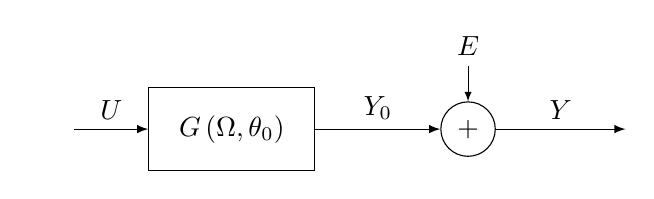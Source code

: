 \tikzstyle{block} = [draw, rectangle, 
    minimum height=3em, minimum width=6em]
\tikzstyle{sum} = [draw, circle, node distance=1cm]
\tikzstyle{input} = [coordinate]
\tikzstyle{output} = [coordinate]
\tikzstyle{pinstyle} = [pin edge={<-,black}]


\begin{tikzpicture}[auto, node distance=2cm,>=latex]

    \node [input, near start] (input) {};
    \node [block, right of=input] (system) {$G\left( \Omega, \theta_0 \right) $};
    \node [sum, right of=system,
           pin={[pinstyle]above:$E$},
           node distance=3cm] (sum) {$+$};
    \node [output, right of=sum] (output) {};
    
    \draw [->] (input)  -- node[name=u]  {$U$}   (system);
    \draw [->] (system) -- node[name=y0] {$Y_0$} (sum);
    \draw [->] (sum)    -- node[name=y]  {$Y$}   (output);
    
    
\end{tikzpicture}